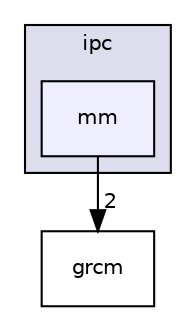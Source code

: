 digraph "ti/ipc/mm" {
  compound=true
  node [ fontsize="10", fontname="Helvetica"];
  edge [ labelfontsize="10", labelfontname="Helvetica"];
  subgraph clusterdir_d15d182bf14778c656928067305f92ce {
    graph [ bgcolor="#ddddee", pencolor="black", label="ipc" fontname="Helvetica", fontsize="10", URL="dir_d15d182bf14778c656928067305f92ce.html"]
  dir_56fd8ac1e7e4a8b4fba40e09a040211b [shape=box, label="mm", style="filled", fillcolor="#eeeeff", pencolor="black", URL="dir_56fd8ac1e7e4a8b4fba40e09a040211b.html"];
  }
  dir_69da2738e79cd78673c2b69538fc568b [shape=box label="grcm" URL="dir_69da2738e79cd78673c2b69538fc568b.html"];
  dir_56fd8ac1e7e4a8b4fba40e09a040211b->dir_69da2738e79cd78673c2b69538fc568b [headlabel="2", labeldistance=1.5 headhref="dir_000004_000001.html"];
}
